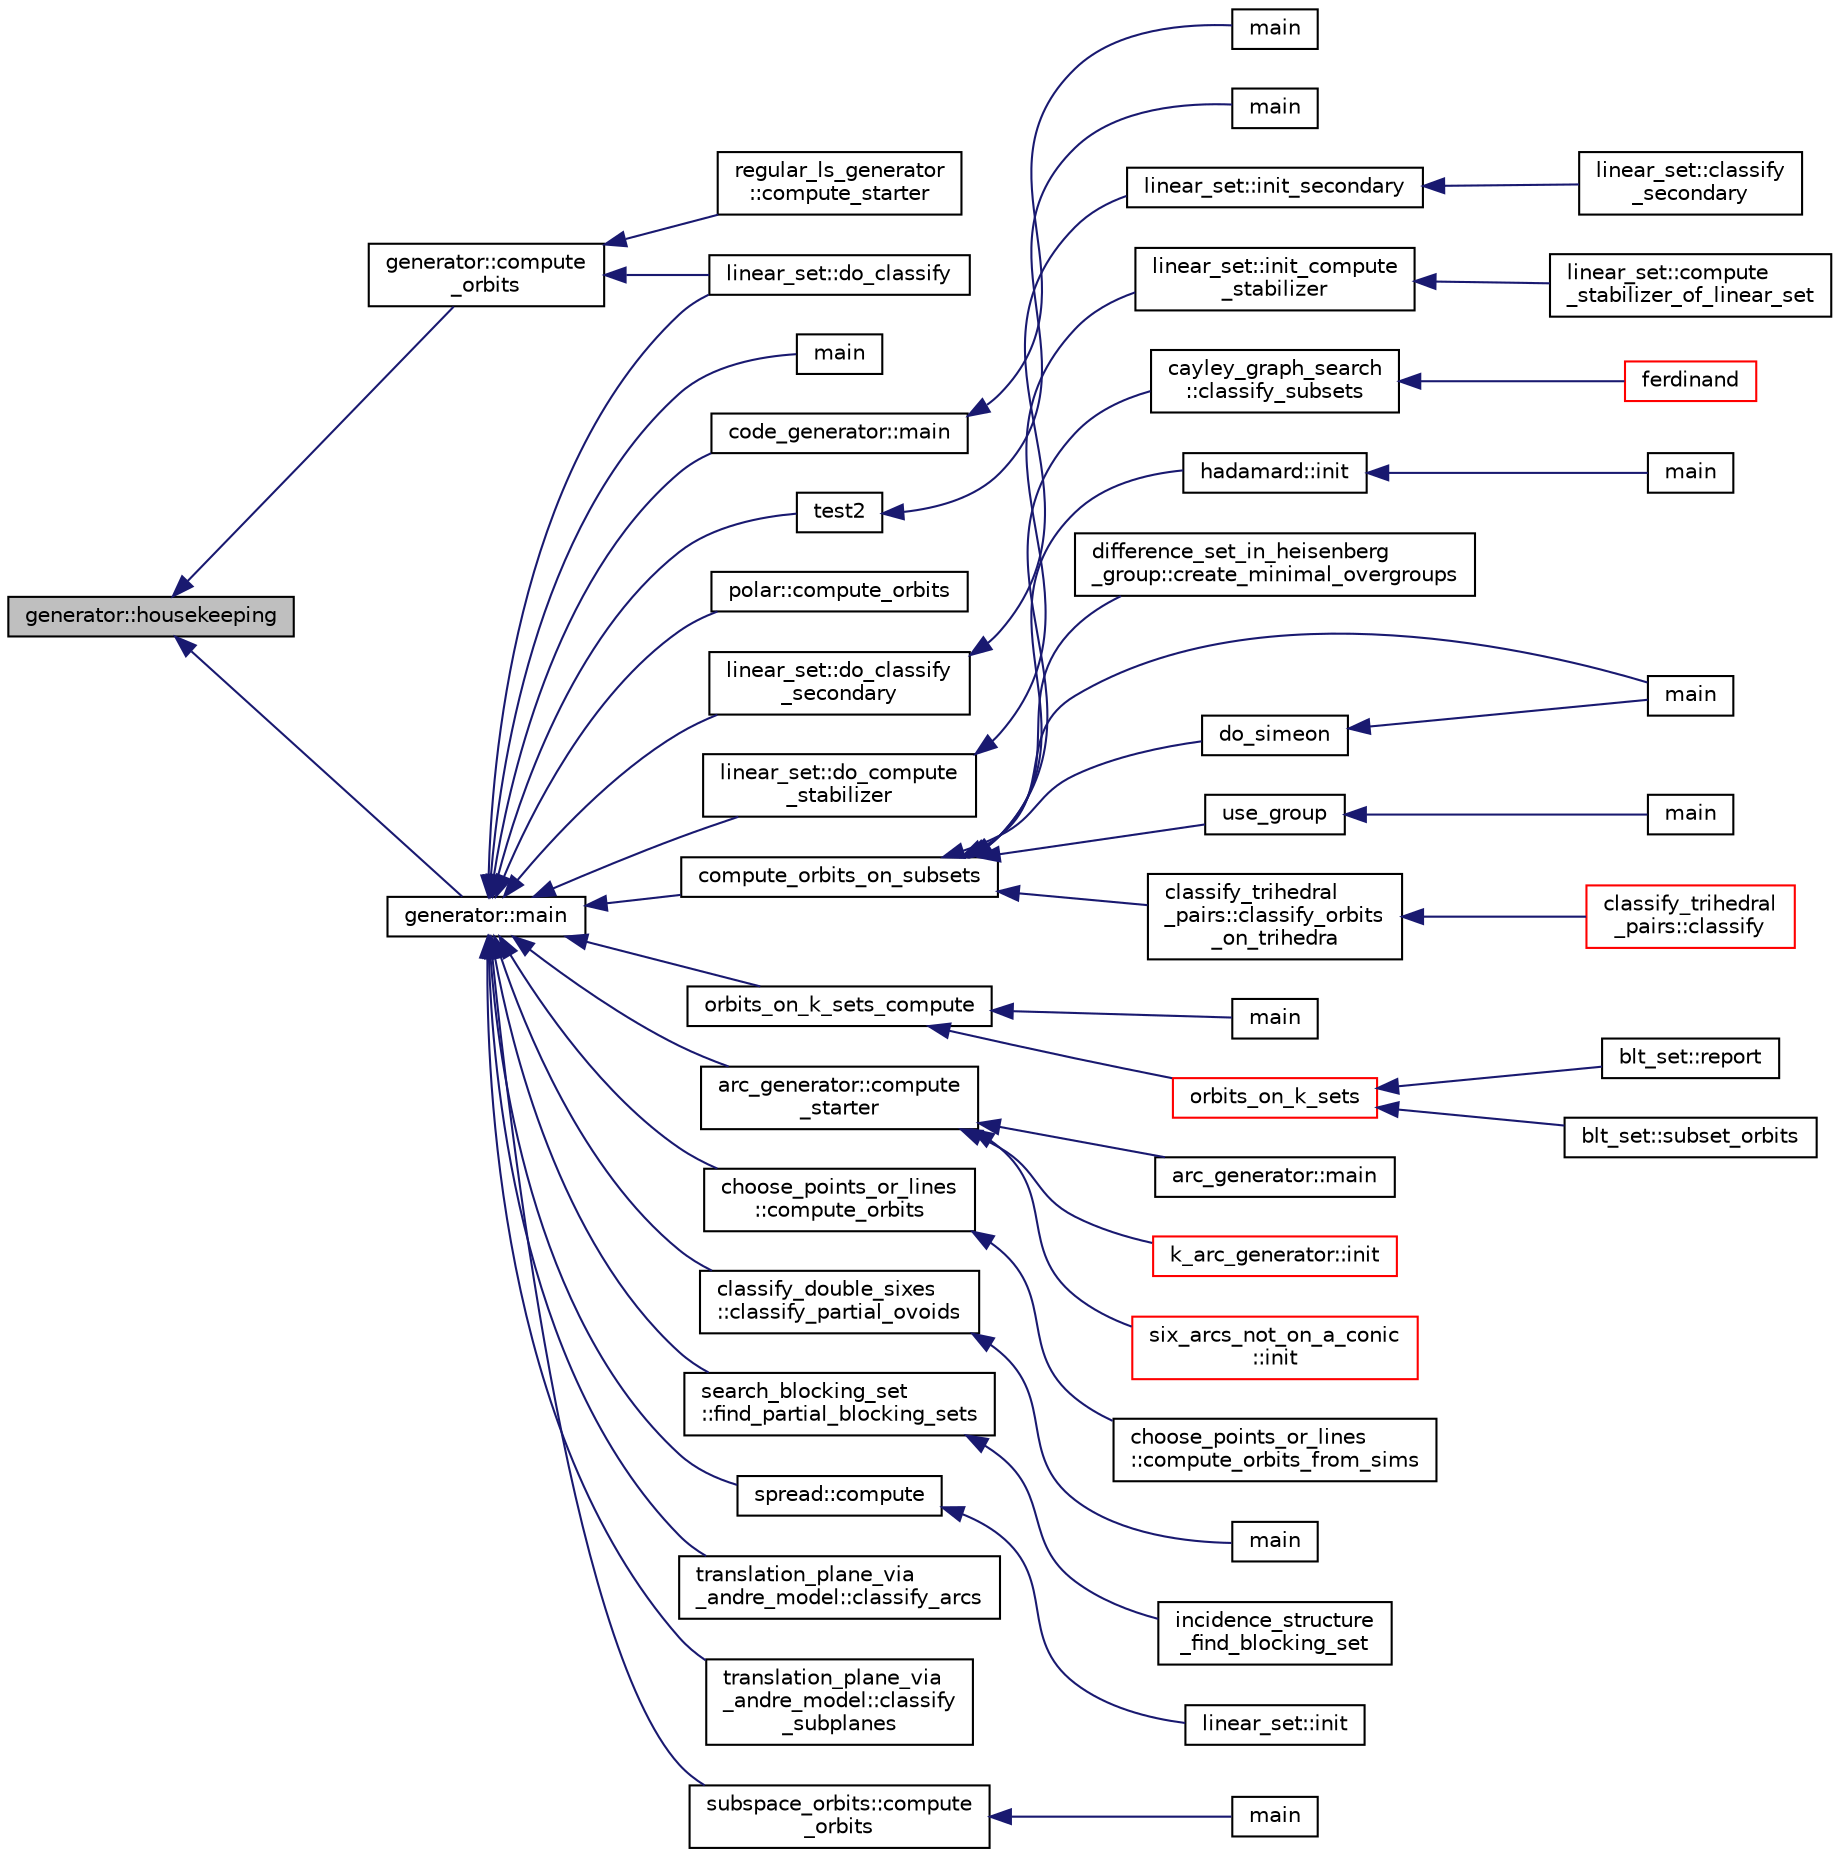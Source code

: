 digraph "generator::housekeeping"
{
  edge [fontname="Helvetica",fontsize="10",labelfontname="Helvetica",labelfontsize="10"];
  node [fontname="Helvetica",fontsize="10",shape=record];
  rankdir="LR";
  Node9514 [label="generator::housekeeping",height=0.2,width=0.4,color="black", fillcolor="grey75", style="filled", fontcolor="black"];
  Node9514 -> Node9515 [dir="back",color="midnightblue",fontsize="10",style="solid",fontname="Helvetica"];
  Node9515 [label="generator::compute\l_orbits",height=0.2,width=0.4,color="black", fillcolor="white", style="filled",URL="$d7/d73/classgenerator.html#a23989bc20ecaaed39c4119c758367f40"];
  Node9515 -> Node9516 [dir="back",color="midnightblue",fontsize="10",style="solid",fontname="Helvetica"];
  Node9516 [label="regular_ls_generator\l::compute_starter",height=0.2,width=0.4,color="black", fillcolor="white", style="filled",URL="$d2/dd8/classregular__ls__generator.html#aa38907741058694a73194b02ceb4a53d"];
  Node9515 -> Node9517 [dir="back",color="midnightblue",fontsize="10",style="solid",fontname="Helvetica"];
  Node9517 [label="linear_set::do_classify",height=0.2,width=0.4,color="black", fillcolor="white", style="filled",URL="$dd/d86/classlinear__set.html#a3eb2dbce7fa8b71901dfc12f288ddd0c"];
  Node9514 -> Node9518 [dir="back",color="midnightblue",fontsize="10",style="solid",fontname="Helvetica"];
  Node9518 [label="generator::main",height=0.2,width=0.4,color="black", fillcolor="white", style="filled",URL="$d7/d73/classgenerator.html#a01abff8e9f231bf0d82e2e8e0061f242"];
  Node9518 -> Node9519 [dir="back",color="midnightblue",fontsize="10",style="solid",fontname="Helvetica"];
  Node9519 [label="main",height=0.2,width=0.4,color="black", fillcolor="white", style="filled",URL="$d2/d11/codes_8h.html#a217dbf8b442f20279ea00b898af96f52"];
  Node9518 -> Node9520 [dir="back",color="midnightblue",fontsize="10",style="solid",fontname="Helvetica"];
  Node9520 [label="code_generator::main",height=0.2,width=0.4,color="black", fillcolor="white", style="filled",URL="$db/d37/classcode__generator.html#ab3cf3a306e4032c2b471ac95321c599f"];
  Node9520 -> Node9521 [dir="back",color="midnightblue",fontsize="10",style="solid",fontname="Helvetica"];
  Node9521 [label="main",height=0.2,width=0.4,color="black", fillcolor="white", style="filled",URL="$d4/d4f/codes_8_c.html#a217dbf8b442f20279ea00b898af96f52"];
  Node9518 -> Node9522 [dir="back",color="midnightblue",fontsize="10",style="solid",fontname="Helvetica"];
  Node9522 [label="test2",height=0.2,width=0.4,color="black", fillcolor="white", style="filled",URL="$d9/db0/factor__space_8_c.html#a39d73a812e5fd8f1bc111e948368cb10"];
  Node9522 -> Node9523 [dir="back",color="midnightblue",fontsize="10",style="solid",fontname="Helvetica"];
  Node9523 [label="main",height=0.2,width=0.4,color="black", fillcolor="white", style="filled",URL="$d9/db0/factor__space_8_c.html#a3c04138a5bfe5d72780bb7e82a18e627"];
  Node9518 -> Node9524 [dir="back",color="midnightblue",fontsize="10",style="solid",fontname="Helvetica"];
  Node9524 [label="polar::compute_orbits",height=0.2,width=0.4,color="black", fillcolor="white", style="filled",URL="$da/d1c/classpolar.html#ac4c3c4f95d14c74ff4a3ec3f3479a1da"];
  Node9518 -> Node9517 [dir="back",color="midnightblue",fontsize="10",style="solid",fontname="Helvetica"];
  Node9518 -> Node9525 [dir="back",color="midnightblue",fontsize="10",style="solid",fontname="Helvetica"];
  Node9525 [label="linear_set::do_classify\l_secondary",height=0.2,width=0.4,color="black", fillcolor="white", style="filled",URL="$dd/d86/classlinear__set.html#a47eb7f9995f3343abd3bdfbf9a9a9162"];
  Node9525 -> Node9526 [dir="back",color="midnightblue",fontsize="10",style="solid",fontname="Helvetica"];
  Node9526 [label="linear_set::init_secondary",height=0.2,width=0.4,color="black", fillcolor="white", style="filled",URL="$dd/d86/classlinear__set.html#a7bf8cd7805559b5762921687a7c1ed97"];
  Node9526 -> Node9527 [dir="back",color="midnightblue",fontsize="10",style="solid",fontname="Helvetica"];
  Node9527 [label="linear_set::classify\l_secondary",height=0.2,width=0.4,color="black", fillcolor="white", style="filled",URL="$dd/d86/classlinear__set.html#a5d7659de855e20e2fa8e41e7aedcb1fc"];
  Node9518 -> Node9528 [dir="back",color="midnightblue",fontsize="10",style="solid",fontname="Helvetica"];
  Node9528 [label="linear_set::do_compute\l_stabilizer",height=0.2,width=0.4,color="black", fillcolor="white", style="filled",URL="$dd/d86/classlinear__set.html#ae8f58ded28fb5370f4459cca42b7463b"];
  Node9528 -> Node9529 [dir="back",color="midnightblue",fontsize="10",style="solid",fontname="Helvetica"];
  Node9529 [label="linear_set::init_compute\l_stabilizer",height=0.2,width=0.4,color="black", fillcolor="white", style="filled",URL="$dd/d86/classlinear__set.html#a0cc3eaec1896fdc977b62e94623b055b"];
  Node9529 -> Node9530 [dir="back",color="midnightblue",fontsize="10",style="solid",fontname="Helvetica"];
  Node9530 [label="linear_set::compute\l_stabilizer_of_linear_set",height=0.2,width=0.4,color="black", fillcolor="white", style="filled",URL="$dd/d86/classlinear__set.html#a098a133edfbaae0fd347a69c50bdbee2"];
  Node9518 -> Node9531 [dir="back",color="midnightblue",fontsize="10",style="solid",fontname="Helvetica"];
  Node9531 [label="compute_orbits_on_subsets",height=0.2,width=0.4,color="black", fillcolor="white", style="filled",URL="$d3/d35/snakes__and__ladders__global_8_c.html#af33697aede0480110b1227f727252637"];
  Node9531 -> Node9532 [dir="back",color="midnightblue",fontsize="10",style="solid",fontname="Helvetica"];
  Node9532 [label="cayley_graph_search\l::classify_subsets",height=0.2,width=0.4,color="black", fillcolor="white", style="filled",URL="$de/dae/classcayley__graph__search.html#a4cf8a90752e018a281481ac80ad52c4b"];
  Node9532 -> Node9533 [dir="back",color="midnightblue",fontsize="10",style="solid",fontname="Helvetica"];
  Node9533 [label="ferdinand",height=0.2,width=0.4,color="red", fillcolor="white", style="filled",URL="$da/df3/ferdinand_8_c.html#a322b57727d23cf5a0932f11c30ea18d9"];
  Node9531 -> Node9535 [dir="back",color="midnightblue",fontsize="10",style="solid",fontname="Helvetica"];
  Node9535 [label="hadamard::init",height=0.2,width=0.4,color="black", fillcolor="white", style="filled",URL="$d7/dbb/classhadamard.html#a16af359850b8bdd0d2a73e260d496c33"];
  Node9535 -> Node9536 [dir="back",color="midnightblue",fontsize="10",style="solid",fontname="Helvetica"];
  Node9536 [label="main",height=0.2,width=0.4,color="black", fillcolor="white", style="filled",URL="$dd/d1d/hadamard_8_c.html#a3c04138a5bfe5d72780bb7e82a18e627"];
  Node9531 -> Node9537 [dir="back",color="midnightblue",fontsize="10",style="solid",fontname="Helvetica"];
  Node9537 [label="difference_set_in_heisenberg\l_group::create_minimal_overgroups",height=0.2,width=0.4,color="black", fillcolor="white", style="filled",URL="$de/d8a/classdifference__set__in__heisenberg__group.html#a9bde5ad5da3ebaebf98fbfd3e8110b79"];
  Node9531 -> Node9538 [dir="back",color="midnightblue",fontsize="10",style="solid",fontname="Helvetica"];
  Node9538 [label="main",height=0.2,width=0.4,color="black", fillcolor="white", style="filled",URL="$d5/d13/simeon_8_c.html#ae66f6b31b5ad750f1fe042a706a4e3d4"];
  Node9531 -> Node9539 [dir="back",color="midnightblue",fontsize="10",style="solid",fontname="Helvetica"];
  Node9539 [label="do_simeon",height=0.2,width=0.4,color="black", fillcolor="white", style="filled",URL="$d5/d13/simeon_8_c.html#a36cf3f9cb484fa44da7a7dfcbe9385d0"];
  Node9539 -> Node9538 [dir="back",color="midnightblue",fontsize="10",style="solid",fontname="Helvetica"];
  Node9531 -> Node9540 [dir="back",color="midnightblue",fontsize="10",style="solid",fontname="Helvetica"];
  Node9540 [label="use_group",height=0.2,width=0.4,color="black", fillcolor="white", style="filled",URL="$d9/d9f/all__cliques_8_c.html#aba62531e97173264c39afe2c7857af31"];
  Node9540 -> Node9541 [dir="back",color="midnightblue",fontsize="10",style="solid",fontname="Helvetica"];
  Node9541 [label="main",height=0.2,width=0.4,color="black", fillcolor="white", style="filled",URL="$d9/d9f/all__cliques_8_c.html#a3c04138a5bfe5d72780bb7e82a18e627"];
  Node9531 -> Node9542 [dir="back",color="midnightblue",fontsize="10",style="solid",fontname="Helvetica"];
  Node9542 [label="classify_trihedral\l_pairs::classify_orbits\l_on_trihedra",height=0.2,width=0.4,color="black", fillcolor="white", style="filled",URL="$d1/d21/classclassify__trihedral__pairs.html#a99625621bfba4bb65b3d60304b306539"];
  Node9542 -> Node9543 [dir="back",color="midnightblue",fontsize="10",style="solid",fontname="Helvetica"];
  Node9543 [label="classify_trihedral\l_pairs::classify",height=0.2,width=0.4,color="red", fillcolor="white", style="filled",URL="$d1/d21/classclassify__trihedral__pairs.html#a134e4c3042163c24bf57050f26e364e1"];
  Node9518 -> Node9549 [dir="back",color="midnightblue",fontsize="10",style="solid",fontname="Helvetica"];
  Node9549 [label="orbits_on_k_sets_compute",height=0.2,width=0.4,color="black", fillcolor="white", style="filled",URL="$d3/d35/snakes__and__ladders__global_8_c.html#a96743526b15703539d544499276aaa71"];
  Node9549 -> Node9550 [dir="back",color="midnightblue",fontsize="10",style="solid",fontname="Helvetica"];
  Node9550 [label="main",height=0.2,width=0.4,color="black", fillcolor="white", style="filled",URL="$d9/d5f/example__fano__plane_8_c.html#ae66f6b31b5ad750f1fe042a706a4e3d4"];
  Node9549 -> Node9551 [dir="back",color="midnightblue",fontsize="10",style="solid",fontname="Helvetica"];
  Node9551 [label="orbits_on_k_sets",height=0.2,width=0.4,color="red", fillcolor="white", style="filled",URL="$d3/d35/snakes__and__ladders__global_8_c.html#afe3d79116aa8b4d1a93d444a3a979b6e"];
  Node9551 -> Node9552 [dir="back",color="midnightblue",fontsize="10",style="solid",fontname="Helvetica"];
  Node9552 [label="blt_set::report",height=0.2,width=0.4,color="black", fillcolor="white", style="filled",URL="$d1/d3d/classblt__set.html#a6b19f88bd2b92ebfba7e7c362eb9065c"];
  Node9551 -> Node9553 [dir="back",color="midnightblue",fontsize="10",style="solid",fontname="Helvetica"];
  Node9553 [label="blt_set::subset_orbits",height=0.2,width=0.4,color="black", fillcolor="white", style="filled",URL="$d1/d3d/classblt__set.html#af8f79fc4346244acfa0e2c2d23c36993"];
  Node9518 -> Node9560 [dir="back",color="midnightblue",fontsize="10",style="solid",fontname="Helvetica"];
  Node9560 [label="arc_generator::compute\l_starter",height=0.2,width=0.4,color="black", fillcolor="white", style="filled",URL="$d4/d21/classarc__generator.html#aad1dcec3a1c302e743d574bd1ac857d9"];
  Node9560 -> Node9559 [dir="back",color="midnightblue",fontsize="10",style="solid",fontname="Helvetica"];
  Node9559 [label="arc_generator::main",height=0.2,width=0.4,color="black", fillcolor="white", style="filled",URL="$d4/d21/classarc__generator.html#ad80140b51b165dad1fe6ab232be7829a"];
  Node9560 -> Node9561 [dir="back",color="midnightblue",fontsize="10",style="solid",fontname="Helvetica"];
  Node9561 [label="k_arc_generator::init",height=0.2,width=0.4,color="red", fillcolor="white", style="filled",URL="$d6/dd8/classk__arc__generator.html#a6036d9f52ede9f8ca681505626b5361d"];
  Node9560 -> Node9563 [dir="back",color="midnightblue",fontsize="10",style="solid",fontname="Helvetica"];
  Node9563 [label="six_arcs_not_on_a_conic\l::init",height=0.2,width=0.4,color="red", fillcolor="white", style="filled",URL="$d8/de6/classsix__arcs__not__on__a__conic.html#a7a4d5cf8a098488729934cfa8a70944a"];
  Node9518 -> Node9565 [dir="back",color="midnightblue",fontsize="10",style="solid",fontname="Helvetica"];
  Node9565 [label="choose_points_or_lines\l::compute_orbits",height=0.2,width=0.4,color="black", fillcolor="white", style="filled",URL="$d6/d75/classchoose__points__or__lines.html#adc353e2d41dc8a39563322c8cdd85f61"];
  Node9565 -> Node9566 [dir="back",color="midnightblue",fontsize="10",style="solid",fontname="Helvetica"];
  Node9566 [label="choose_points_or_lines\l::compute_orbits_from_sims",height=0.2,width=0.4,color="black", fillcolor="white", style="filled",URL="$d6/d75/classchoose__points__or__lines.html#a4fcac2dadf459d7c75187a00a4bd64aa"];
  Node9518 -> Node9567 [dir="back",color="midnightblue",fontsize="10",style="solid",fontname="Helvetica"];
  Node9567 [label="classify_double_sixes\l::classify_partial_ovoids",height=0.2,width=0.4,color="black", fillcolor="white", style="filled",URL="$dd/d23/classclassify__double__sixes.html#a2253fca143a0e8a3e39655eb05668ae9"];
  Node9567 -> Node9568 [dir="back",color="midnightblue",fontsize="10",style="solid",fontname="Helvetica"];
  Node9568 [label="main",height=0.2,width=0.4,color="black", fillcolor="white", style="filled",URL="$df/df8/surface__classify_8_c.html#a217dbf8b442f20279ea00b898af96f52"];
  Node9518 -> Node9569 [dir="back",color="midnightblue",fontsize="10",style="solid",fontname="Helvetica"];
  Node9569 [label="search_blocking_set\l::find_partial_blocking_sets",height=0.2,width=0.4,color="black", fillcolor="white", style="filled",URL="$dc/d36/classsearch__blocking__set.html#ad3fdb3d356db75a02c406bc9d4e9e9b6"];
  Node9569 -> Node9570 [dir="back",color="midnightblue",fontsize="10",style="solid",fontname="Helvetica"];
  Node9570 [label="incidence_structure\l_find_blocking_set",height=0.2,width=0.4,color="black", fillcolor="white", style="filled",URL="$df/d74/tl__geometry_8h.html#a8e3d42d0018f8a804b9686b1c4951186"];
  Node9518 -> Node9571 [dir="back",color="midnightblue",fontsize="10",style="solid",fontname="Helvetica"];
  Node9571 [label="spread::compute",height=0.2,width=0.4,color="black", fillcolor="white", style="filled",URL="$da/dc1/classspread.html#a9674466d3e03b8dad79882299c638a21"];
  Node9571 -> Node9572 [dir="back",color="midnightblue",fontsize="10",style="solid",fontname="Helvetica"];
  Node9572 [label="linear_set::init",height=0.2,width=0.4,color="black", fillcolor="white", style="filled",URL="$dd/d86/classlinear__set.html#a7ab24e84423749047d5465cb15505475"];
  Node9518 -> Node9573 [dir="back",color="midnightblue",fontsize="10",style="solid",fontname="Helvetica"];
  Node9573 [label="translation_plane_via\l_andre_model::classify_arcs",height=0.2,width=0.4,color="black", fillcolor="white", style="filled",URL="$d1/dcc/classtranslation__plane__via__andre__model.html#ac8f002e812a8b152d41e806688601c5e"];
  Node9518 -> Node9574 [dir="back",color="midnightblue",fontsize="10",style="solid",fontname="Helvetica"];
  Node9574 [label="translation_plane_via\l_andre_model::classify\l_subplanes",height=0.2,width=0.4,color="black", fillcolor="white", style="filled",URL="$d1/dcc/classtranslation__plane__via__andre__model.html#a794fefa95f0a7f7b887133375988ee55"];
  Node9518 -> Node9575 [dir="back",color="midnightblue",fontsize="10",style="solid",fontname="Helvetica"];
  Node9575 [label="subspace_orbits::compute\l_orbits",height=0.2,width=0.4,color="black", fillcolor="white", style="filled",URL="$d2/d9f/classsubspace__orbits.html#a2778f8d49cde1675de1ef6acfe180b63"];
  Node9575 -> Node9576 [dir="back",color="midnightblue",fontsize="10",style="solid",fontname="Helvetica"];
  Node9576 [label="main",height=0.2,width=0.4,color="black", fillcolor="white", style="filled",URL="$da/dd5/subspace__orbits__main_8_c.html#a217dbf8b442f20279ea00b898af96f52"];
}
